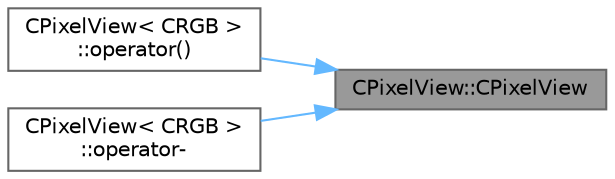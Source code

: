 digraph "CPixelView::CPixelView"
{
 // LATEX_PDF_SIZE
  bgcolor="transparent";
  edge [fontname=Helvetica,fontsize=10,labelfontname=Helvetica,labelfontsize=10];
  node [fontname=Helvetica,fontsize=10,shape=box,height=0.2,width=0.4];
  rankdir="RL";
  Node1 [id="Node000001",label="CPixelView::CPixelView",height=0.2,width=0.4,color="gray40", fillcolor="grey60", style="filled", fontcolor="black",tooltip="PixelSet copy constructor."];
  Node1 -> Node2 [id="edge1_Node000001_Node000002",dir="back",color="steelblue1",style="solid",tooltip=" "];
  Node2 [id="Node000002",label="CPixelView\< CRGB \>\l::operator()",height=0.2,width=0.4,color="grey40", fillcolor="white", style="filled",URL="$db/df7/class_c_pixel_view_aa2b10d01a183235fcf62e50049c49dd4.html#aa2b10d01a183235fcf62e50049c49dd4",tooltip=" "];
  Node1 -> Node3 [id="edge2_Node000001_Node000003",dir="back",color="steelblue1",style="solid",tooltip=" "];
  Node3 [id="Node000003",label="CPixelView\< CRGB \>\l::operator-",height=0.2,width=0.4,color="grey40", fillcolor="white", style="filled",URL="$db/df7/class_c_pixel_view_ad6e7a725732d4fff0dc4fa5c29015127.html#ad6e7a725732d4fff0dc4fa5c29015127",tooltip=" "];
}
